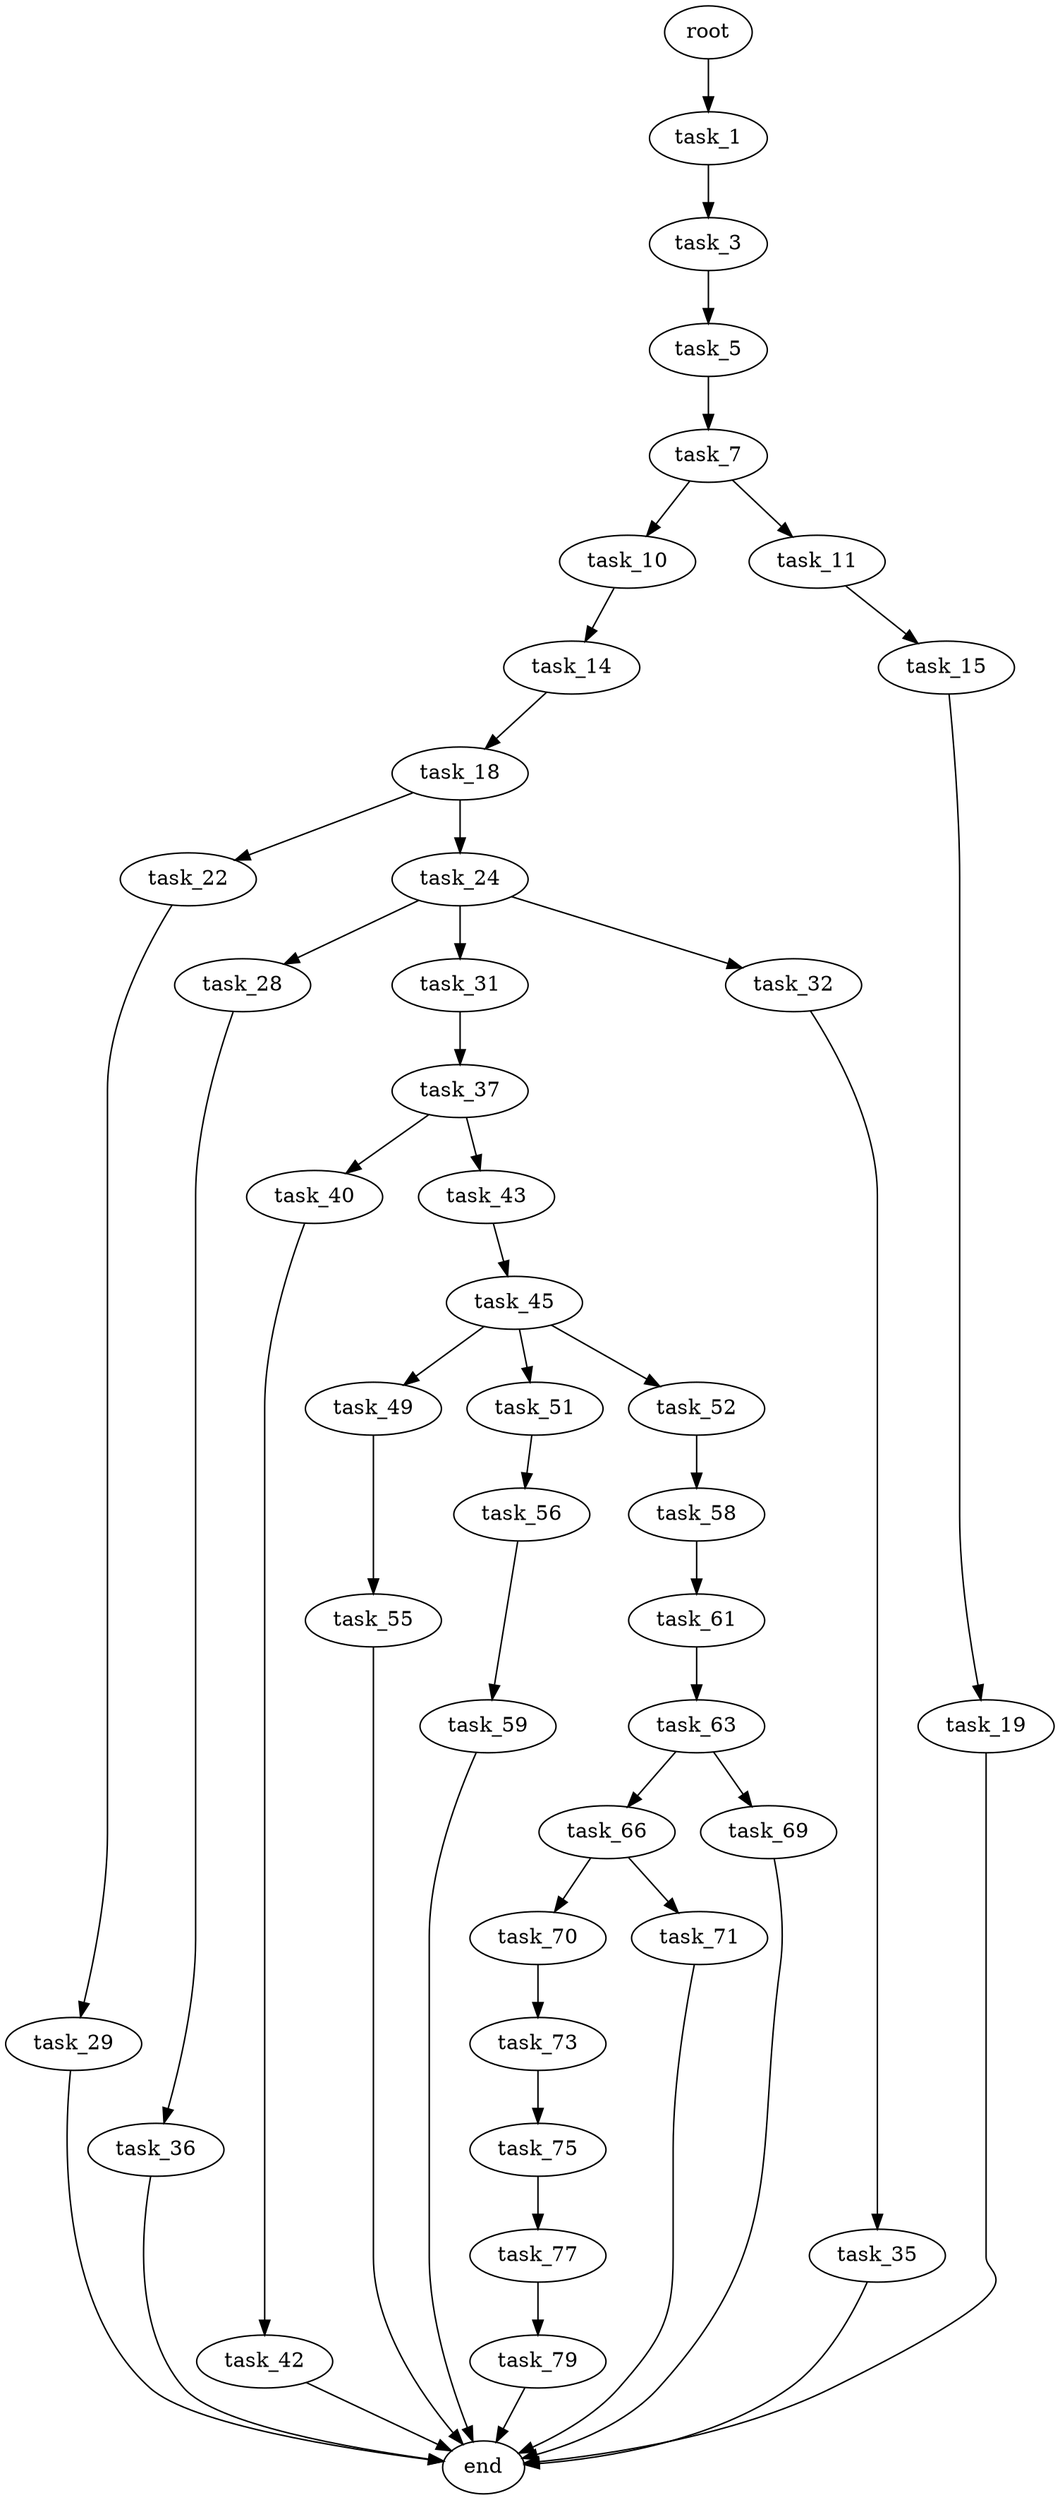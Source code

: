 digraph G {
  root [size="0.000000"];
  task_1 [size="68719476736.000000"];
  task_3 [size="368293445632.000000"];
  task_5 [size="10626662798.000000"];
  task_7 [size="9684360317.000000"];
  task_10 [size="1750186835.000000"];
  task_11 [size="782757789696.000000"];
  task_14 [size="4959370529.000000"];
  task_15 [size="190738087691.000000"];
  task_18 [size="6905782385.000000"];
  task_19 [size="9502146086.000000"];
  task_22 [size="8641644097.000000"];
  task_24 [size="253137212442.000000"];
  end [size="0.000000"];
  task_29 [size="8589934592.000000"];
  task_28 [size="782757789696.000000"];
  task_31 [size="431848183635.000000"];
  task_32 [size="549755813888.000000"];
  task_36 [size="2129244350.000000"];
  task_37 [size="30636179620.000000"];
  task_35 [size="231928233984.000000"];
  task_40 [size="23973323309.000000"];
  task_43 [size="822835319026.000000"];
  task_42 [size="22560095558.000000"];
  task_45 [size="32923842574.000000"];
  task_49 [size="22951572970.000000"];
  task_51 [size="1218000714470.000000"];
  task_52 [size="549755813888.000000"];
  task_55 [size="5183953876.000000"];
  task_56 [size="4561089324.000000"];
  task_58 [size="1050619865267.000000"];
  task_59 [size="1073741824000.000000"];
  task_61 [size="231928233984.000000"];
  task_63 [size="68719476736.000000"];
  task_66 [size="95293569269.000000"];
  task_69 [size="7082044817.000000"];
  task_70 [size="11815499686.000000"];
  task_71 [size="715133330652.000000"];
  task_73 [size="12555472182.000000"];
  task_75 [size="134217728000.000000"];
  task_77 [size="134217728000.000000"];
  task_79 [size="264414498829.000000"];

  root -> task_1 [size="1.000000"];
  task_1 -> task_3 [size="134217728.000000"];
  task_3 -> task_5 [size="411041792.000000"];
  task_5 -> task_7 [size="679477248.000000"];
  task_7 -> task_10 [size="301989888.000000"];
  task_7 -> task_11 [size="301989888.000000"];
  task_10 -> task_14 [size="33554432.000000"];
  task_11 -> task_15 [size="679477248.000000"];
  task_14 -> task_18 [size="209715200.000000"];
  task_15 -> task_19 [size="301989888.000000"];
  task_18 -> task_22 [size="301989888.000000"];
  task_18 -> task_24 [size="301989888.000000"];
  task_19 -> end [size="1.000000"];
  task_22 -> task_29 [size="838860800.000000"];
  task_24 -> task_28 [size="301989888.000000"];
  task_24 -> task_31 [size="301989888.000000"];
  task_24 -> task_32 [size="301989888.000000"];
  task_29 -> end [size="1.000000"];
  task_28 -> task_36 [size="679477248.000000"];
  task_31 -> task_37 [size="301989888.000000"];
  task_32 -> task_35 [size="536870912.000000"];
  task_36 -> end [size="1.000000"];
  task_37 -> task_40 [size="536870912.000000"];
  task_37 -> task_43 [size="536870912.000000"];
  task_35 -> end [size="1.000000"];
  task_40 -> task_42 [size="75497472.000000"];
  task_43 -> task_45 [size="838860800.000000"];
  task_42 -> end [size="1.000000"];
  task_45 -> task_49 [size="75497472.000000"];
  task_45 -> task_51 [size="75497472.000000"];
  task_45 -> task_52 [size="75497472.000000"];
  task_49 -> task_55 [size="536870912.000000"];
  task_51 -> task_56 [size="838860800.000000"];
  task_52 -> task_58 [size="536870912.000000"];
  task_55 -> end [size="1.000000"];
  task_56 -> task_59 [size="134217728.000000"];
  task_58 -> task_61 [size="838860800.000000"];
  task_59 -> end [size="1.000000"];
  task_61 -> task_63 [size="301989888.000000"];
  task_63 -> task_66 [size="134217728.000000"];
  task_63 -> task_69 [size="134217728.000000"];
  task_66 -> task_70 [size="75497472.000000"];
  task_66 -> task_71 [size="75497472.000000"];
  task_69 -> end [size="1.000000"];
  task_70 -> task_73 [size="536870912.000000"];
  task_71 -> end [size="1.000000"];
  task_73 -> task_75 [size="411041792.000000"];
  task_75 -> task_77 [size="209715200.000000"];
  task_77 -> task_79 [size="209715200.000000"];
  task_79 -> end [size="1.000000"];
}
